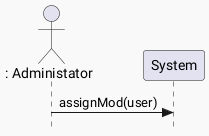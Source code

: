 @startuml assign moderator
skinparam style strictuml
skinparam backgroundColor #FAF9F9
skinparam DefaultFontName Roboto

actor ": Administator" as admin
participant System as system

admin -> system: assignMod(user)
@enduml
